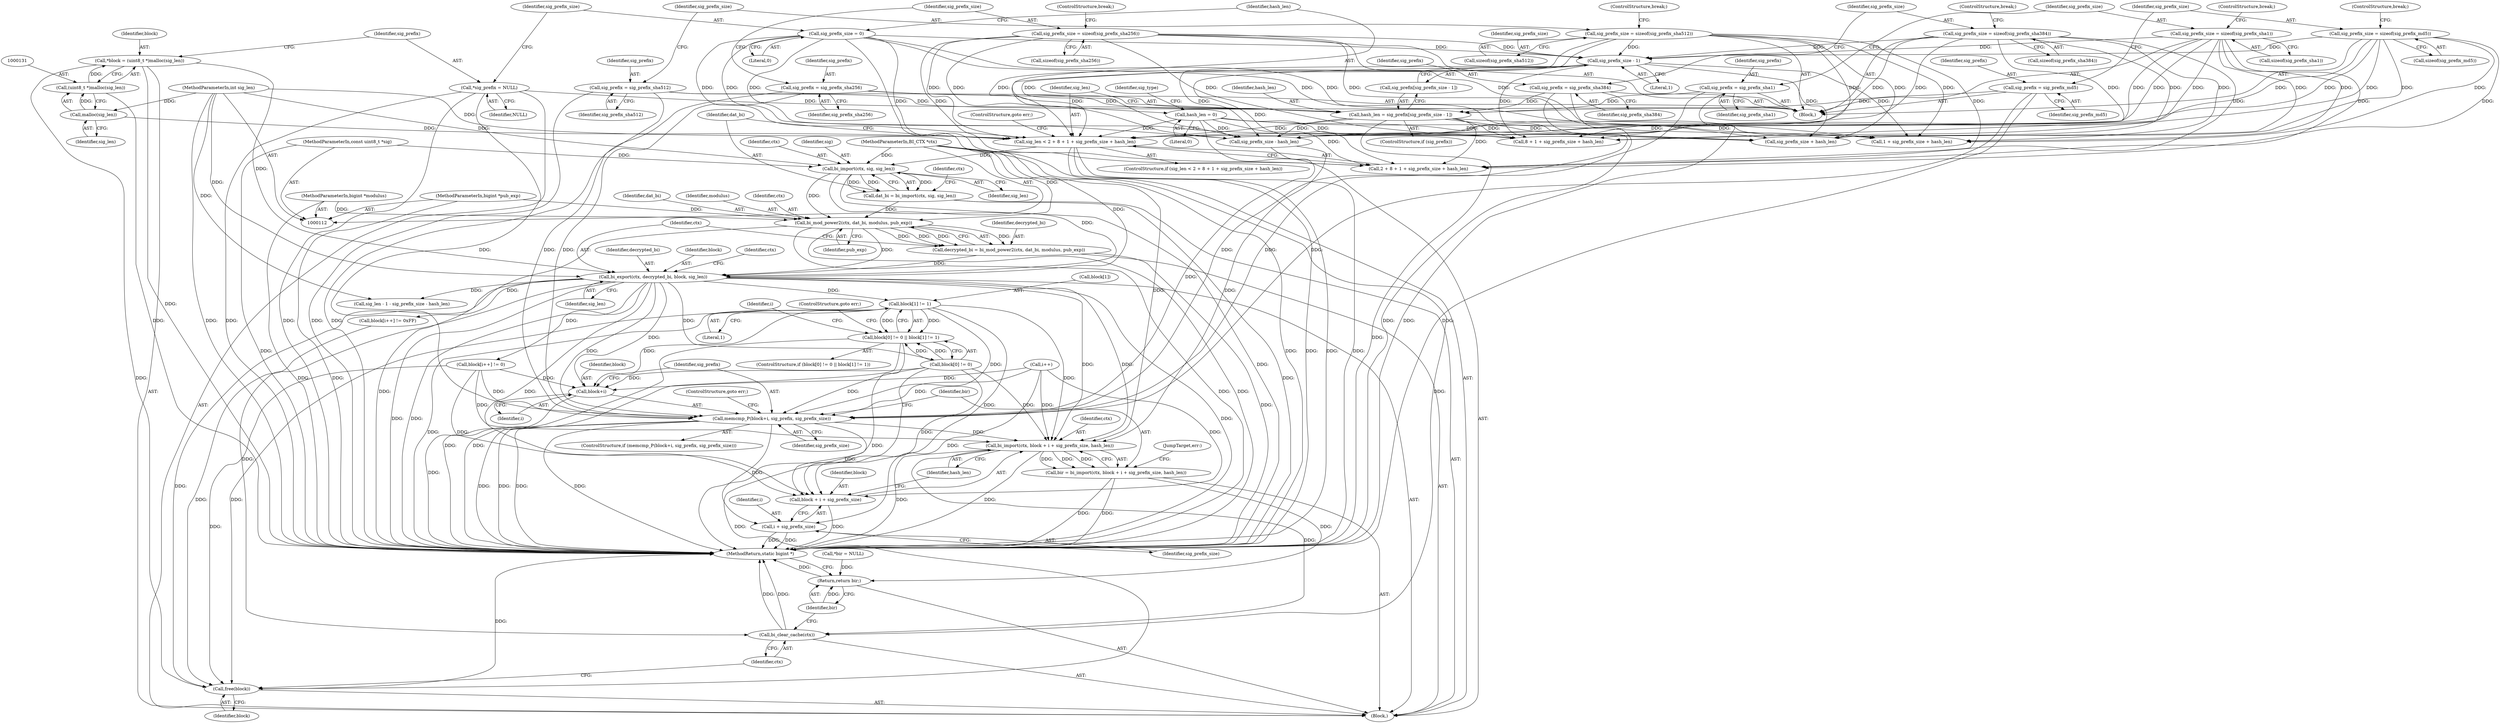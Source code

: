 digraph "0_axtls-8266_5efe2947ab45e81d84b5f707c51d1c64be52f36c_0@array" {
"1000251" [label="(Call,block[1] != 1)"];
"1000234" [label="(Call,bi_export(ctx, decrypted_bi, block, sig_len))"];
"1000229" [label="(Call,bi_mod_power2(ctx, dat_bi, modulus, pub_exp))"];
"1000218" [label="(Call,bi_import(ctx, sig, sig_len))"];
"1000113" [label="(MethodParameterIn,BI_CTX *ctx)"];
"1000114" [label="(MethodParameterIn,const uint8_t *sig)"];
"1000204" [label="(Call,sig_len < 2 + 8 + 1 + sig_prefix_size + hash_len)"];
"1000132" [label="(Call,malloc(sig_len))"];
"1000115" [label="(MethodParameterIn,int sig_len)"];
"1000171" [label="(Call,sig_prefix_size = sizeof(sig_prefix_sha256))"];
"1000200" [label="(Call,sig_prefix_size - 1)"];
"1000189" [label="(Call,sig_prefix_size = sizeof(sig_prefix_sha512))"];
"1000139" [label="(Call,sig_prefix_size = 0)"];
"1000180" [label="(Call,sig_prefix_size = sizeof(sig_prefix_sha384))"];
"1000153" [label="(Call,sig_prefix_size = sizeof(sig_prefix_md5))"];
"1000162" [label="(Call,sig_prefix_size = sizeof(sig_prefix_sha1))"];
"1000143" [label="(Call,hash_len = 0)"];
"1000196" [label="(Call,hash_len = sig_prefix[sig_prefix_size - 1])"];
"1000177" [label="(Call,sig_prefix = sig_prefix_sha384)"];
"1000186" [label="(Call,sig_prefix = sig_prefix_sha512)"];
"1000150" [label="(Call,sig_prefix = sig_prefix_md5)"];
"1000168" [label="(Call,sig_prefix = sig_prefix_sha256)"];
"1000159" [label="(Call,sig_prefix = sig_prefix_sha1)"];
"1000135" [label="(Call,*sig_prefix = NULL)"];
"1000216" [label="(Call,dat_bi = bi_import(ctx, sig, sig_len))"];
"1000117" [label="(MethodParameterIn,bigint *modulus)"];
"1000118" [label="(MethodParameterIn,bigint *pub_exp)"];
"1000227" [label="(Call,decrypted_bi = bi_mod_power2(ctx, dat_bi, modulus, pub_exp))"];
"1000128" [label="(Call,*block = (uint8_t *)malloc(sig_len))"];
"1000130" [label="(Call,(uint8_t *)malloc(sig_len))"];
"1000245" [label="(Call,block[0] != 0 || block[1] != 1)"];
"1000288" [label="(Call,memcmp_P(block+i, sig_prefix, sig_prefix_size))"];
"1000297" [label="(Call,bi_import(ctx, block + i + sig_prefix_size, hash_len))"];
"1000295" [label="(Call,bir = bi_import(ctx, block + i + sig_prefix_size, hash_len))"];
"1000310" [label="(Return,return bir;)"];
"1000308" [label="(Call,bi_clear_cache(ctx))"];
"1000299" [label="(Call,block + i + sig_prefix_size)"];
"1000301" [label="(Call,i + sig_prefix_size)"];
"1000289" [label="(Call,block+i)"];
"1000306" [label="(Call,free(block))"];
"1000204" [label="(Call,sig_len < 2 + 8 + 1 + sig_prefix_size + hash_len)"];
"1000161" [label="(Identifier,sig_prefix_sha1)"];
"1000170" [label="(Identifier,sig_prefix_sha256)"];
"1000191" [label="(Call,sizeof(sig_prefix_sha512))"];
"1000296" [label="(Identifier,bir)"];
"1000217" [label="(Identifier,dat_bi)"];
"1000153" [label="(Call,sig_prefix_size = sizeof(sig_prefix_md5))"];
"1000180" [label="(Call,sig_prefix_size = sizeof(sig_prefix_sha384))"];
"1000297" [label="(Call,bi_import(ctx, block + i + sig_prefix_size, hash_len))"];
"1000194" [label="(ControlStructure,if (sig_prefix))"];
"1000255" [label="(Literal,1)"];
"1000198" [label="(Call,sig_prefix[sig_prefix_size - 1])"];
"1000304" [label="(Identifier,hash_len)"];
"1000144" [label="(Identifier,hash_len)"];
"1000150" [label="(Call,sig_prefix = sig_prefix_md5)"];
"1000228" [label="(Identifier,decrypted_bi)"];
"1000145" [label="(Literal,0)"];
"1000154" [label="(Identifier,sig_prefix_size)"];
"1000190" [label="(Identifier,sig_prefix_size)"];
"1000181" [label="(Identifier,sig_prefix_size)"];
"1000151" [label="(Identifier,sig_prefix)"];
"1000119" [label="(Block,)"];
"1000263" [label="(Call,sig_len - 1 - sig_prefix_size - hash_len)"];
"1000299" [label="(Call,block + i + sig_prefix_size)"];
"1000147" [label="(Identifier,sig_type)"];
"1000256" [label="(ControlStructure,goto err;)"];
"1000237" [label="(Identifier,block)"];
"1000206" [label="(Call,2 + 8 + 1 + sig_prefix_size + hash_len)"];
"1000132" [label="(Call,malloc(sig_len))"];
"1000139" [label="(Call,sig_prefix_size = 0)"];
"1000133" [label="(Identifier,sig_len)"];
"1000137" [label="(Identifier,NULL)"];
"1000238" [label="(Identifier,sig_len)"];
"1000227" [label="(Call,decrypted_bi = bi_mod_power2(ctx, dat_bi, modulus, pub_exp))"];
"1000311" [label="(Identifier,bir)"];
"1000159" [label="(Call,sig_prefix = sig_prefix_sha1)"];
"1000141" [label="(Literal,0)"];
"1000244" [label="(ControlStructure,if (block[0] != 0 || block[1] != 1))"];
"1000258" [label="(Identifier,i)"];
"1000251" [label="(Call,block[1] != 1)"];
"1000202" [label="(Literal,1)"];
"1000193" [label="(ControlStructure,break;)"];
"1000291" [label="(Identifier,i)"];
"1000216" [label="(Call,dat_bi = bi_import(ctx, sig, sig_len))"];
"1000219" [label="(Identifier,ctx)"];
"1000289" [label="(Call,block+i)"];
"1000177" [label="(Call,sig_prefix = sig_prefix_sha384)"];
"1000306" [label="(Call,free(block))"];
"1000293" [label="(Identifier,sig_prefix_size)"];
"1000224" [label="(Identifier,ctx)"];
"1000267" [label="(Call,sig_prefix_size - hash_len)"];
"1000188" [label="(Identifier,sig_prefix_sha512)"];
"1000295" [label="(Call,bir = bi_import(ctx, block + i + sig_prefix_size, hash_len))"];
"1000124" [label="(Call,*bir = NULL)"];
"1000283" [label="(Call,i++)"];
"1000208" [label="(Call,8 + 1 + sig_prefix_size + hash_len)"];
"1000171" [label="(Call,sig_prefix_size = sizeof(sig_prefix_sha256))"];
"1000230" [label="(Identifier,ctx)"];
"1000215" [label="(ControlStructure,goto err;)"];
"1000290" [label="(Identifier,block)"];
"1000305" [label="(JumpTarget,err:)"];
"1000175" [label="(ControlStructure,break;)"];
"1000166" [label="(ControlStructure,break;)"];
"1000246" [label="(Call,block[0] != 0)"];
"1000212" [label="(Call,sig_prefix_size + hash_len)"];
"1000196" [label="(Call,hash_len = sig_prefix[sig_prefix_size - 1])"];
"1000160" [label="(Identifier,sig_prefix)"];
"1000302" [label="(Identifier,i)"];
"1000234" [label="(Call,bi_export(ctx, decrypted_bi, block, sig_len))"];
"1000182" [label="(Call,sizeof(sig_prefix_sha384))"];
"1000218" [label="(Call,bi_import(ctx, sig, sig_len))"];
"1000303" [label="(Identifier,sig_prefix_size)"];
"1000179" [label="(Identifier,sig_prefix_sha384)"];
"1000310" [label="(Return,return bir;)"];
"1000189" [label="(Call,sig_prefix_size = sizeof(sig_prefix_sha512))"];
"1000280" [label="(Call,block[i++] != 0)"];
"1000312" [label="(MethodReturn,static bigint *)"];
"1000241" [label="(Identifier,ctx)"];
"1000205" [label="(Identifier,sig_len)"];
"1000221" [label="(Identifier,sig_len)"];
"1000129" [label="(Identifier,block)"];
"1000187" [label="(Identifier,sig_prefix)"];
"1000162" [label="(Call,sig_prefix_size = sizeof(sig_prefix_sha1))"];
"1000148" [label="(Block,)"];
"1000184" [label="(ControlStructure,break;)"];
"1000113" [label="(MethodParameterIn,BI_CTX *ctx)"];
"1000231" [label="(Identifier,dat_bi)"];
"1000309" [label="(Identifier,ctx)"];
"1000117" [label="(MethodParameterIn,bigint *modulus)"];
"1000288" [label="(Call,memcmp_P(block+i, sig_prefix, sig_prefix_size))"];
"1000169" [label="(Identifier,sig_prefix)"];
"1000233" [label="(Identifier,pub_exp)"];
"1000301" [label="(Call,i + sig_prefix_size)"];
"1000307" [label="(Identifier,block)"];
"1000115" [label="(MethodParameterIn,int sig_len)"];
"1000143" [label="(Call,hash_len = 0)"];
"1000294" [label="(ControlStructure,goto err;)"];
"1000128" [label="(Call,*block = (uint8_t *)malloc(sig_len))"];
"1000235" [label="(Identifier,ctx)"];
"1000186" [label="(Call,sig_prefix = sig_prefix_sha512)"];
"1000135" [label="(Call,*sig_prefix = NULL)"];
"1000232" [label="(Identifier,modulus)"];
"1000197" [label="(Identifier,hash_len)"];
"1000164" [label="(Call,sizeof(sig_prefix_sha1))"];
"1000210" [label="(Call,1 + sig_prefix_size + hash_len)"];
"1000229" [label="(Call,bi_mod_power2(ctx, dat_bi, modulus, pub_exp))"];
"1000155" [label="(Call,sizeof(sig_prefix_md5))"];
"1000203" [label="(ControlStructure,if (sig_len < 2 + 8 + 1 + sig_prefix_size + hash_len))"];
"1000201" [label="(Identifier,sig_prefix_size)"];
"1000163" [label="(Identifier,sig_prefix_size)"];
"1000173" [label="(Call,sizeof(sig_prefix_sha256))"];
"1000245" [label="(Call,block[0] != 0 || block[1] != 1)"];
"1000236" [label="(Identifier,decrypted_bi)"];
"1000157" [label="(ControlStructure,break;)"];
"1000272" [label="(Call,block[i++] != 0xFF)"];
"1000136" [label="(Identifier,sig_prefix)"];
"1000300" [label="(Identifier,block)"];
"1000114" [label="(MethodParameterIn,const uint8_t *sig)"];
"1000220" [label="(Identifier,sig)"];
"1000287" [label="(ControlStructure,if (memcmp_P(block+i, sig_prefix, sig_prefix_size)))"];
"1000298" [label="(Identifier,ctx)"];
"1000200" [label="(Call,sig_prefix_size - 1)"];
"1000152" [label="(Identifier,sig_prefix_md5)"];
"1000292" [label="(Identifier,sig_prefix)"];
"1000308" [label="(Call,bi_clear_cache(ctx))"];
"1000178" [label="(Identifier,sig_prefix)"];
"1000252" [label="(Call,block[1])"];
"1000130" [label="(Call,(uint8_t *)malloc(sig_len))"];
"1000140" [label="(Identifier,sig_prefix_size)"];
"1000168" [label="(Call,sig_prefix = sig_prefix_sha256)"];
"1000172" [label="(Identifier,sig_prefix_size)"];
"1000118" [label="(MethodParameterIn,bigint *pub_exp)"];
"1000251" -> "1000245"  [label="AST: "];
"1000251" -> "1000255"  [label="CFG: "];
"1000252" -> "1000251"  [label="AST: "];
"1000255" -> "1000251"  [label="AST: "];
"1000245" -> "1000251"  [label="CFG: "];
"1000251" -> "1000312"  [label="DDG: "];
"1000251" -> "1000245"  [label="DDG: "];
"1000251" -> "1000245"  [label="DDG: "];
"1000234" -> "1000251"  [label="DDG: "];
"1000251" -> "1000288"  [label="DDG: "];
"1000251" -> "1000289"  [label="DDG: "];
"1000251" -> "1000297"  [label="DDG: "];
"1000251" -> "1000299"  [label="DDG: "];
"1000251" -> "1000306"  [label="DDG: "];
"1000234" -> "1000119"  [label="AST: "];
"1000234" -> "1000238"  [label="CFG: "];
"1000235" -> "1000234"  [label="AST: "];
"1000236" -> "1000234"  [label="AST: "];
"1000237" -> "1000234"  [label="AST: "];
"1000238" -> "1000234"  [label="AST: "];
"1000241" -> "1000234"  [label="CFG: "];
"1000234" -> "1000312"  [label="DDG: "];
"1000234" -> "1000312"  [label="DDG: "];
"1000234" -> "1000312"  [label="DDG: "];
"1000229" -> "1000234"  [label="DDG: "];
"1000113" -> "1000234"  [label="DDG: "];
"1000227" -> "1000234"  [label="DDG: "];
"1000128" -> "1000234"  [label="DDG: "];
"1000218" -> "1000234"  [label="DDG: "];
"1000115" -> "1000234"  [label="DDG: "];
"1000234" -> "1000246"  [label="DDG: "];
"1000234" -> "1000263"  [label="DDG: "];
"1000234" -> "1000272"  [label="DDG: "];
"1000234" -> "1000280"  [label="DDG: "];
"1000234" -> "1000288"  [label="DDG: "];
"1000234" -> "1000289"  [label="DDG: "];
"1000234" -> "1000297"  [label="DDG: "];
"1000234" -> "1000297"  [label="DDG: "];
"1000234" -> "1000299"  [label="DDG: "];
"1000234" -> "1000306"  [label="DDG: "];
"1000234" -> "1000308"  [label="DDG: "];
"1000229" -> "1000227"  [label="AST: "];
"1000229" -> "1000233"  [label="CFG: "];
"1000230" -> "1000229"  [label="AST: "];
"1000231" -> "1000229"  [label="AST: "];
"1000232" -> "1000229"  [label="AST: "];
"1000233" -> "1000229"  [label="AST: "];
"1000227" -> "1000229"  [label="CFG: "];
"1000229" -> "1000312"  [label="DDG: "];
"1000229" -> "1000312"  [label="DDG: "];
"1000229" -> "1000312"  [label="DDG: "];
"1000229" -> "1000227"  [label="DDG: "];
"1000229" -> "1000227"  [label="DDG: "];
"1000229" -> "1000227"  [label="DDG: "];
"1000229" -> "1000227"  [label="DDG: "];
"1000218" -> "1000229"  [label="DDG: "];
"1000113" -> "1000229"  [label="DDG: "];
"1000216" -> "1000229"  [label="DDG: "];
"1000117" -> "1000229"  [label="DDG: "];
"1000118" -> "1000229"  [label="DDG: "];
"1000218" -> "1000216"  [label="AST: "];
"1000218" -> "1000221"  [label="CFG: "];
"1000219" -> "1000218"  [label="AST: "];
"1000220" -> "1000218"  [label="AST: "];
"1000221" -> "1000218"  [label="AST: "];
"1000216" -> "1000218"  [label="CFG: "];
"1000218" -> "1000312"  [label="DDG: "];
"1000218" -> "1000216"  [label="DDG: "];
"1000218" -> "1000216"  [label="DDG: "];
"1000218" -> "1000216"  [label="DDG: "];
"1000113" -> "1000218"  [label="DDG: "];
"1000114" -> "1000218"  [label="DDG: "];
"1000204" -> "1000218"  [label="DDG: "];
"1000115" -> "1000218"  [label="DDG: "];
"1000113" -> "1000112"  [label="AST: "];
"1000113" -> "1000312"  [label="DDG: "];
"1000113" -> "1000297"  [label="DDG: "];
"1000113" -> "1000308"  [label="DDG: "];
"1000114" -> "1000112"  [label="AST: "];
"1000114" -> "1000312"  [label="DDG: "];
"1000204" -> "1000203"  [label="AST: "];
"1000204" -> "1000206"  [label="CFG: "];
"1000205" -> "1000204"  [label="AST: "];
"1000206" -> "1000204"  [label="AST: "];
"1000215" -> "1000204"  [label="CFG: "];
"1000217" -> "1000204"  [label="CFG: "];
"1000204" -> "1000312"  [label="DDG: "];
"1000204" -> "1000312"  [label="DDG: "];
"1000204" -> "1000312"  [label="DDG: "];
"1000132" -> "1000204"  [label="DDG: "];
"1000115" -> "1000204"  [label="DDG: "];
"1000171" -> "1000204"  [label="DDG: "];
"1000200" -> "1000204"  [label="DDG: "];
"1000189" -> "1000204"  [label="DDG: "];
"1000139" -> "1000204"  [label="DDG: "];
"1000180" -> "1000204"  [label="DDG: "];
"1000153" -> "1000204"  [label="DDG: "];
"1000162" -> "1000204"  [label="DDG: "];
"1000143" -> "1000204"  [label="DDG: "];
"1000196" -> "1000204"  [label="DDG: "];
"1000132" -> "1000130"  [label="AST: "];
"1000132" -> "1000133"  [label="CFG: "];
"1000133" -> "1000132"  [label="AST: "];
"1000130" -> "1000132"  [label="CFG: "];
"1000132" -> "1000130"  [label="DDG: "];
"1000115" -> "1000132"  [label="DDG: "];
"1000115" -> "1000112"  [label="AST: "];
"1000115" -> "1000312"  [label="DDG: "];
"1000115" -> "1000263"  [label="DDG: "];
"1000171" -> "1000148"  [label="AST: "];
"1000171" -> "1000173"  [label="CFG: "];
"1000172" -> "1000171"  [label="AST: "];
"1000173" -> "1000171"  [label="AST: "];
"1000175" -> "1000171"  [label="CFG: "];
"1000171" -> "1000200"  [label="DDG: "];
"1000171" -> "1000206"  [label="DDG: "];
"1000171" -> "1000208"  [label="DDG: "];
"1000171" -> "1000210"  [label="DDG: "];
"1000171" -> "1000212"  [label="DDG: "];
"1000171" -> "1000267"  [label="DDG: "];
"1000200" -> "1000198"  [label="AST: "];
"1000200" -> "1000202"  [label="CFG: "];
"1000201" -> "1000200"  [label="AST: "];
"1000202" -> "1000200"  [label="AST: "];
"1000198" -> "1000200"  [label="CFG: "];
"1000189" -> "1000200"  [label="DDG: "];
"1000139" -> "1000200"  [label="DDG: "];
"1000180" -> "1000200"  [label="DDG: "];
"1000153" -> "1000200"  [label="DDG: "];
"1000162" -> "1000200"  [label="DDG: "];
"1000200" -> "1000206"  [label="DDG: "];
"1000200" -> "1000208"  [label="DDG: "];
"1000200" -> "1000210"  [label="DDG: "];
"1000200" -> "1000212"  [label="DDG: "];
"1000200" -> "1000267"  [label="DDG: "];
"1000189" -> "1000148"  [label="AST: "];
"1000189" -> "1000191"  [label="CFG: "];
"1000190" -> "1000189"  [label="AST: "];
"1000191" -> "1000189"  [label="AST: "];
"1000193" -> "1000189"  [label="CFG: "];
"1000189" -> "1000206"  [label="DDG: "];
"1000189" -> "1000208"  [label="DDG: "];
"1000189" -> "1000210"  [label="DDG: "];
"1000189" -> "1000212"  [label="DDG: "];
"1000189" -> "1000267"  [label="DDG: "];
"1000139" -> "1000119"  [label="AST: "];
"1000139" -> "1000141"  [label="CFG: "];
"1000140" -> "1000139"  [label="AST: "];
"1000141" -> "1000139"  [label="AST: "];
"1000144" -> "1000139"  [label="CFG: "];
"1000139" -> "1000206"  [label="DDG: "];
"1000139" -> "1000208"  [label="DDG: "];
"1000139" -> "1000210"  [label="DDG: "];
"1000139" -> "1000212"  [label="DDG: "];
"1000139" -> "1000267"  [label="DDG: "];
"1000180" -> "1000148"  [label="AST: "];
"1000180" -> "1000182"  [label="CFG: "];
"1000181" -> "1000180"  [label="AST: "];
"1000182" -> "1000180"  [label="AST: "];
"1000184" -> "1000180"  [label="CFG: "];
"1000180" -> "1000206"  [label="DDG: "];
"1000180" -> "1000208"  [label="DDG: "];
"1000180" -> "1000210"  [label="DDG: "];
"1000180" -> "1000212"  [label="DDG: "];
"1000180" -> "1000267"  [label="DDG: "];
"1000153" -> "1000148"  [label="AST: "];
"1000153" -> "1000155"  [label="CFG: "];
"1000154" -> "1000153"  [label="AST: "];
"1000155" -> "1000153"  [label="AST: "];
"1000157" -> "1000153"  [label="CFG: "];
"1000153" -> "1000206"  [label="DDG: "];
"1000153" -> "1000208"  [label="DDG: "];
"1000153" -> "1000210"  [label="DDG: "];
"1000153" -> "1000212"  [label="DDG: "];
"1000153" -> "1000267"  [label="DDG: "];
"1000162" -> "1000148"  [label="AST: "];
"1000162" -> "1000164"  [label="CFG: "];
"1000163" -> "1000162"  [label="AST: "];
"1000164" -> "1000162"  [label="AST: "];
"1000166" -> "1000162"  [label="CFG: "];
"1000162" -> "1000206"  [label="DDG: "];
"1000162" -> "1000208"  [label="DDG: "];
"1000162" -> "1000210"  [label="DDG: "];
"1000162" -> "1000212"  [label="DDG: "];
"1000162" -> "1000267"  [label="DDG: "];
"1000143" -> "1000119"  [label="AST: "];
"1000143" -> "1000145"  [label="CFG: "];
"1000144" -> "1000143"  [label="AST: "];
"1000145" -> "1000143"  [label="AST: "];
"1000147" -> "1000143"  [label="CFG: "];
"1000143" -> "1000206"  [label="DDG: "];
"1000143" -> "1000208"  [label="DDG: "];
"1000143" -> "1000210"  [label="DDG: "];
"1000143" -> "1000212"  [label="DDG: "];
"1000143" -> "1000267"  [label="DDG: "];
"1000196" -> "1000194"  [label="AST: "];
"1000196" -> "1000198"  [label="CFG: "];
"1000197" -> "1000196"  [label="AST: "];
"1000198" -> "1000196"  [label="AST: "];
"1000205" -> "1000196"  [label="CFG: "];
"1000196" -> "1000312"  [label="DDG: "];
"1000177" -> "1000196"  [label="DDG: "];
"1000186" -> "1000196"  [label="DDG: "];
"1000150" -> "1000196"  [label="DDG: "];
"1000168" -> "1000196"  [label="DDG: "];
"1000159" -> "1000196"  [label="DDG: "];
"1000135" -> "1000196"  [label="DDG: "];
"1000196" -> "1000206"  [label="DDG: "];
"1000196" -> "1000208"  [label="DDG: "];
"1000196" -> "1000210"  [label="DDG: "];
"1000196" -> "1000212"  [label="DDG: "];
"1000196" -> "1000267"  [label="DDG: "];
"1000177" -> "1000148"  [label="AST: "];
"1000177" -> "1000179"  [label="CFG: "];
"1000178" -> "1000177"  [label="AST: "];
"1000179" -> "1000177"  [label="AST: "];
"1000181" -> "1000177"  [label="CFG: "];
"1000177" -> "1000312"  [label="DDG: "];
"1000177" -> "1000288"  [label="DDG: "];
"1000186" -> "1000148"  [label="AST: "];
"1000186" -> "1000188"  [label="CFG: "];
"1000187" -> "1000186"  [label="AST: "];
"1000188" -> "1000186"  [label="AST: "];
"1000190" -> "1000186"  [label="CFG: "];
"1000186" -> "1000312"  [label="DDG: "];
"1000186" -> "1000288"  [label="DDG: "];
"1000150" -> "1000148"  [label="AST: "];
"1000150" -> "1000152"  [label="CFG: "];
"1000151" -> "1000150"  [label="AST: "];
"1000152" -> "1000150"  [label="AST: "];
"1000154" -> "1000150"  [label="CFG: "];
"1000150" -> "1000312"  [label="DDG: "];
"1000150" -> "1000288"  [label="DDG: "];
"1000168" -> "1000148"  [label="AST: "];
"1000168" -> "1000170"  [label="CFG: "];
"1000169" -> "1000168"  [label="AST: "];
"1000170" -> "1000168"  [label="AST: "];
"1000172" -> "1000168"  [label="CFG: "];
"1000168" -> "1000312"  [label="DDG: "];
"1000168" -> "1000288"  [label="DDG: "];
"1000159" -> "1000148"  [label="AST: "];
"1000159" -> "1000161"  [label="CFG: "];
"1000160" -> "1000159"  [label="AST: "];
"1000161" -> "1000159"  [label="AST: "];
"1000163" -> "1000159"  [label="CFG: "];
"1000159" -> "1000312"  [label="DDG: "];
"1000159" -> "1000288"  [label="DDG: "];
"1000135" -> "1000119"  [label="AST: "];
"1000135" -> "1000137"  [label="CFG: "];
"1000136" -> "1000135"  [label="AST: "];
"1000137" -> "1000135"  [label="AST: "];
"1000140" -> "1000135"  [label="CFG: "];
"1000135" -> "1000312"  [label="DDG: "];
"1000135" -> "1000312"  [label="DDG: "];
"1000135" -> "1000288"  [label="DDG: "];
"1000216" -> "1000119"  [label="AST: "];
"1000217" -> "1000216"  [label="AST: "];
"1000224" -> "1000216"  [label="CFG: "];
"1000216" -> "1000312"  [label="DDG: "];
"1000117" -> "1000112"  [label="AST: "];
"1000117" -> "1000312"  [label="DDG: "];
"1000118" -> "1000112"  [label="AST: "];
"1000118" -> "1000312"  [label="DDG: "];
"1000227" -> "1000119"  [label="AST: "];
"1000228" -> "1000227"  [label="AST: "];
"1000235" -> "1000227"  [label="CFG: "];
"1000227" -> "1000312"  [label="DDG: "];
"1000128" -> "1000119"  [label="AST: "];
"1000128" -> "1000130"  [label="CFG: "];
"1000129" -> "1000128"  [label="AST: "];
"1000130" -> "1000128"  [label="AST: "];
"1000136" -> "1000128"  [label="CFG: "];
"1000128" -> "1000312"  [label="DDG: "];
"1000130" -> "1000128"  [label="DDG: "];
"1000128" -> "1000306"  [label="DDG: "];
"1000131" -> "1000130"  [label="AST: "];
"1000130" -> "1000312"  [label="DDG: "];
"1000245" -> "1000244"  [label="AST: "];
"1000245" -> "1000246"  [label="CFG: "];
"1000246" -> "1000245"  [label="AST: "];
"1000256" -> "1000245"  [label="CFG: "];
"1000258" -> "1000245"  [label="CFG: "];
"1000245" -> "1000312"  [label="DDG: "];
"1000245" -> "1000312"  [label="DDG: "];
"1000245" -> "1000312"  [label="DDG: "];
"1000246" -> "1000245"  [label="DDG: "];
"1000246" -> "1000245"  [label="DDG: "];
"1000288" -> "1000287"  [label="AST: "];
"1000288" -> "1000293"  [label="CFG: "];
"1000289" -> "1000288"  [label="AST: "];
"1000292" -> "1000288"  [label="AST: "];
"1000293" -> "1000288"  [label="AST: "];
"1000294" -> "1000288"  [label="CFG: "];
"1000296" -> "1000288"  [label="CFG: "];
"1000288" -> "1000312"  [label="DDG: "];
"1000288" -> "1000312"  [label="DDG: "];
"1000288" -> "1000312"  [label="DDG: "];
"1000288" -> "1000312"  [label="DDG: "];
"1000280" -> "1000288"  [label="DDG: "];
"1000246" -> "1000288"  [label="DDG: "];
"1000283" -> "1000288"  [label="DDG: "];
"1000267" -> "1000288"  [label="DDG: "];
"1000288" -> "1000297"  [label="DDG: "];
"1000288" -> "1000299"  [label="DDG: "];
"1000288" -> "1000301"  [label="DDG: "];
"1000297" -> "1000295"  [label="AST: "];
"1000297" -> "1000304"  [label="CFG: "];
"1000298" -> "1000297"  [label="AST: "];
"1000299" -> "1000297"  [label="AST: "];
"1000304" -> "1000297"  [label="AST: "];
"1000295" -> "1000297"  [label="CFG: "];
"1000297" -> "1000312"  [label="DDG: "];
"1000297" -> "1000312"  [label="DDG: "];
"1000297" -> "1000295"  [label="DDG: "];
"1000297" -> "1000295"  [label="DDG: "];
"1000297" -> "1000295"  [label="DDG: "];
"1000280" -> "1000297"  [label="DDG: "];
"1000246" -> "1000297"  [label="DDG: "];
"1000283" -> "1000297"  [label="DDG: "];
"1000267" -> "1000297"  [label="DDG: "];
"1000297" -> "1000308"  [label="DDG: "];
"1000295" -> "1000119"  [label="AST: "];
"1000296" -> "1000295"  [label="AST: "];
"1000305" -> "1000295"  [label="CFG: "];
"1000295" -> "1000312"  [label="DDG: "];
"1000295" -> "1000312"  [label="DDG: "];
"1000295" -> "1000310"  [label="DDG: "];
"1000310" -> "1000119"  [label="AST: "];
"1000310" -> "1000311"  [label="CFG: "];
"1000311" -> "1000310"  [label="AST: "];
"1000312" -> "1000310"  [label="CFG: "];
"1000310" -> "1000312"  [label="DDG: "];
"1000311" -> "1000310"  [label="DDG: "];
"1000124" -> "1000310"  [label="DDG: "];
"1000308" -> "1000119"  [label="AST: "];
"1000308" -> "1000309"  [label="CFG: "];
"1000309" -> "1000308"  [label="AST: "];
"1000311" -> "1000308"  [label="CFG: "];
"1000308" -> "1000312"  [label="DDG: "];
"1000308" -> "1000312"  [label="DDG: "];
"1000299" -> "1000301"  [label="CFG: "];
"1000300" -> "1000299"  [label="AST: "];
"1000301" -> "1000299"  [label="AST: "];
"1000304" -> "1000299"  [label="CFG: "];
"1000299" -> "1000312"  [label="DDG: "];
"1000280" -> "1000299"  [label="DDG: "];
"1000246" -> "1000299"  [label="DDG: "];
"1000283" -> "1000299"  [label="DDG: "];
"1000301" -> "1000303"  [label="CFG: "];
"1000302" -> "1000301"  [label="AST: "];
"1000303" -> "1000301"  [label="AST: "];
"1000301" -> "1000312"  [label="DDG: "];
"1000301" -> "1000312"  [label="DDG: "];
"1000283" -> "1000301"  [label="DDG: "];
"1000289" -> "1000291"  [label="CFG: "];
"1000290" -> "1000289"  [label="AST: "];
"1000291" -> "1000289"  [label="AST: "];
"1000292" -> "1000289"  [label="CFG: "];
"1000289" -> "1000312"  [label="DDG: "];
"1000280" -> "1000289"  [label="DDG: "];
"1000246" -> "1000289"  [label="DDG: "];
"1000283" -> "1000289"  [label="DDG: "];
"1000306" -> "1000119"  [label="AST: "];
"1000306" -> "1000307"  [label="CFG: "];
"1000307" -> "1000306"  [label="AST: "];
"1000309" -> "1000306"  [label="CFG: "];
"1000306" -> "1000312"  [label="DDG: "];
"1000272" -> "1000306"  [label="DDG: "];
"1000280" -> "1000306"  [label="DDG: "];
"1000246" -> "1000306"  [label="DDG: "];
}

